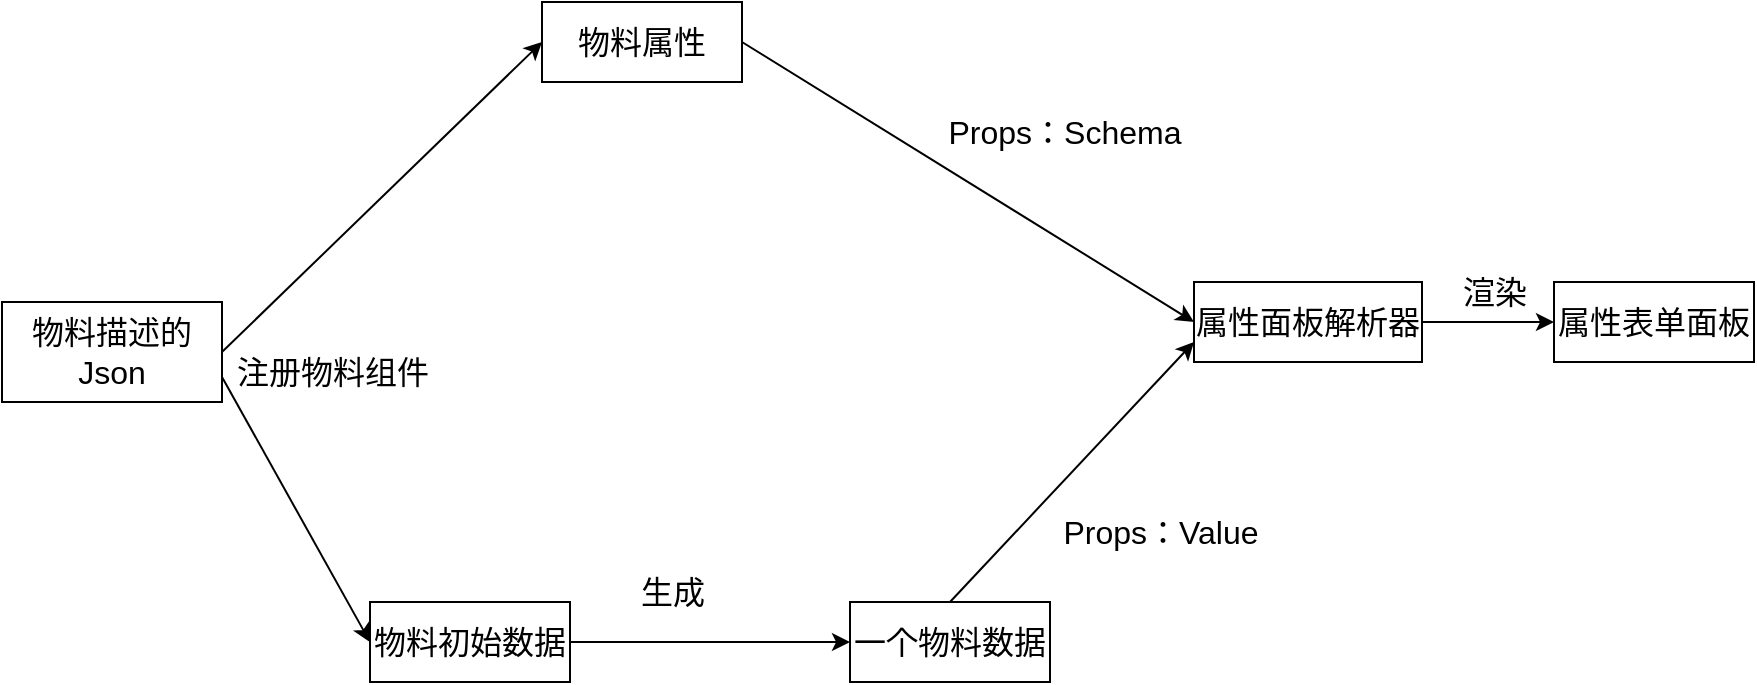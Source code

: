 <mxfile version="24.0.7" type="github">
  <diagram name="第 1 页" id="31_aY2b9oiJGZhxjjCR7">
    <mxGraphModel dx="2074" dy="1146" grid="1" gridSize="10" guides="1" tooltips="1" connect="1" arrows="1" fold="1" page="1" pageScale="1" pageWidth="827" pageHeight="1169" math="0" shadow="0">
      <root>
        <mxCell id="0" />
        <mxCell id="1" parent="0" />
        <mxCell id="5ZsdtWM98wblcfqnr6au-1" value="物料描述的Json" style="rounded=0;whiteSpace=wrap;html=1;fontSize=16;" vertex="1" parent="1">
          <mxGeometry x="60" y="230" width="110" height="50" as="geometry" />
        </mxCell>
        <mxCell id="5ZsdtWM98wblcfqnr6au-2" value="物料属性" style="rounded=0;whiteSpace=wrap;html=1;fontSize=16;" vertex="1" parent="1">
          <mxGeometry x="330" y="80" width="100" height="40" as="geometry" />
        </mxCell>
        <mxCell id="5ZsdtWM98wblcfqnr6au-3" value="" style="edgeStyle=orthogonalEdgeStyle;rounded=0;orthogonalLoop=1;jettySize=auto;html=1;exitX=1;exitY=0.5;exitDx=0;exitDy=0;fontSize=16;" edge="1" parent="1" source="5ZsdtWM98wblcfqnr6au-4" target="5ZsdtWM98wblcfqnr6au-12">
          <mxGeometry relative="1" as="geometry" />
        </mxCell>
        <mxCell id="5ZsdtWM98wblcfqnr6au-4" value="物料初始数据" style="rounded=0;whiteSpace=wrap;html=1;fontSize=16;" vertex="1" parent="1">
          <mxGeometry x="244" y="380" width="100" height="40" as="geometry" />
        </mxCell>
        <mxCell id="5ZsdtWM98wblcfqnr6au-5" value="属性面板解析器" style="rounded=0;whiteSpace=wrap;html=1;fontSize=16;" vertex="1" parent="1">
          <mxGeometry x="656" y="220" width="114" height="40" as="geometry" />
        </mxCell>
        <mxCell id="5ZsdtWM98wblcfqnr6au-6" value="属性表单面板" style="rounded=0;whiteSpace=wrap;html=1;fontSize=16;" vertex="1" parent="1">
          <mxGeometry x="836" y="220" width="100" height="40" as="geometry" />
        </mxCell>
        <mxCell id="5ZsdtWM98wblcfqnr6au-7" value="" style="endArrow=classic;html=1;rounded=0;exitX=1;exitY=0.5;exitDx=0;exitDy=0;entryX=0;entryY=0.5;entryDx=0;entryDy=0;fontSize=16;" edge="1" parent="1" source="5ZsdtWM98wblcfqnr6au-1" target="5ZsdtWM98wblcfqnr6au-2">
          <mxGeometry width="50" height="50" relative="1" as="geometry">
            <mxPoint x="390" y="340" as="sourcePoint" />
            <mxPoint x="440" y="290" as="targetPoint" />
          </mxGeometry>
        </mxCell>
        <mxCell id="5ZsdtWM98wblcfqnr6au-8" value="" style="endArrow=classic;html=1;rounded=0;exitX=1;exitY=0.75;exitDx=0;exitDy=0;entryX=0;entryY=0.5;entryDx=0;entryDy=0;fontSize=16;" edge="1" parent="1" source="5ZsdtWM98wblcfqnr6au-1" target="5ZsdtWM98wblcfqnr6au-4">
          <mxGeometry width="50" height="50" relative="1" as="geometry">
            <mxPoint x="180" y="260" as="sourcePoint" />
            <mxPoint x="290" y="180" as="targetPoint" />
          </mxGeometry>
        </mxCell>
        <mxCell id="5ZsdtWM98wblcfqnr6au-9" value="" style="endArrow=classic;html=1;rounded=0;exitX=1;exitY=0.5;exitDx=0;exitDy=0;entryX=0;entryY=0.5;entryDx=0;entryDy=0;fontSize=16;" edge="1" parent="1" source="5ZsdtWM98wblcfqnr6au-2" target="5ZsdtWM98wblcfqnr6au-5">
          <mxGeometry width="50" height="50" relative="1" as="geometry">
            <mxPoint x="180" y="260" as="sourcePoint" />
            <mxPoint x="290" y="180" as="targetPoint" />
          </mxGeometry>
        </mxCell>
        <mxCell id="5ZsdtWM98wblcfqnr6au-10" value="" style="endArrow=classic;html=1;rounded=0;exitX=0.5;exitY=0;exitDx=0;exitDy=0;entryX=0;entryY=0.75;entryDx=0;entryDy=0;fontSize=16;" edge="1" parent="1" source="5ZsdtWM98wblcfqnr6au-12" target="5ZsdtWM98wblcfqnr6au-5">
          <mxGeometry width="50" height="50" relative="1" as="geometry">
            <mxPoint x="510" y="340" as="sourcePoint" />
            <mxPoint x="556" y="250" as="targetPoint" />
            <Array as="points" />
          </mxGeometry>
        </mxCell>
        <mxCell id="5ZsdtWM98wblcfqnr6au-11" value="" style="endArrow=classic;html=1;rounded=0;exitX=1;exitY=0.5;exitDx=0;exitDy=0;fontSize=16;" edge="1" parent="1" source="5ZsdtWM98wblcfqnr6au-5" target="5ZsdtWM98wblcfqnr6au-6">
          <mxGeometry width="50" height="50" relative="1" as="geometry">
            <mxPoint x="316" y="160" as="sourcePoint" />
            <mxPoint x="406" y="240" as="targetPoint" />
          </mxGeometry>
        </mxCell>
        <mxCell id="5ZsdtWM98wblcfqnr6au-12" value="一个物料数据" style="rounded=0;whiteSpace=wrap;html=1;fontSize=16;" vertex="1" parent="1">
          <mxGeometry x="484" y="380" width="100" height="40" as="geometry" />
        </mxCell>
        <mxCell id="5ZsdtWM98wblcfqnr6au-13" value="注册物料组件" style="text;html=1;align=center;verticalAlign=middle;resizable=0;points=[];autosize=1;strokeColor=none;fillColor=none;fontSize=16;" vertex="1" parent="1">
          <mxGeometry x="165" y="250" width="120" height="30" as="geometry" />
        </mxCell>
        <mxCell id="5ZsdtWM98wblcfqnr6au-14" value="Props：Schema" style="text;html=1;align=center;verticalAlign=middle;resizable=0;points=[];autosize=1;strokeColor=none;fillColor=none;fontSize=16;" vertex="1" parent="1">
          <mxGeometry x="521" y="130" width="140" height="30" as="geometry" />
        </mxCell>
        <mxCell id="5ZsdtWM98wblcfqnr6au-15" value="Props：Value" style="text;html=1;align=center;verticalAlign=middle;resizable=0;points=[];autosize=1;strokeColor=none;fillColor=none;fontSize=16;" vertex="1" parent="1">
          <mxGeometry x="579" y="330" width="120" height="30" as="geometry" />
        </mxCell>
        <mxCell id="5ZsdtWM98wblcfqnr6au-16" value="渲染" style="text;html=1;align=center;verticalAlign=middle;resizable=0;points=[];autosize=1;strokeColor=none;fillColor=none;fontSize=16;" vertex="1" parent="1">
          <mxGeometry x="776" y="210" width="60" height="30" as="geometry" />
        </mxCell>
        <mxCell id="5ZsdtWM98wblcfqnr6au-17" value="生成" style="text;html=1;align=center;verticalAlign=middle;resizable=0;points=[];autosize=1;strokeColor=none;fillColor=none;fontSize=16;" vertex="1" parent="1">
          <mxGeometry x="365" y="360" width="60" height="30" as="geometry" />
        </mxCell>
      </root>
    </mxGraphModel>
  </diagram>
</mxfile>

